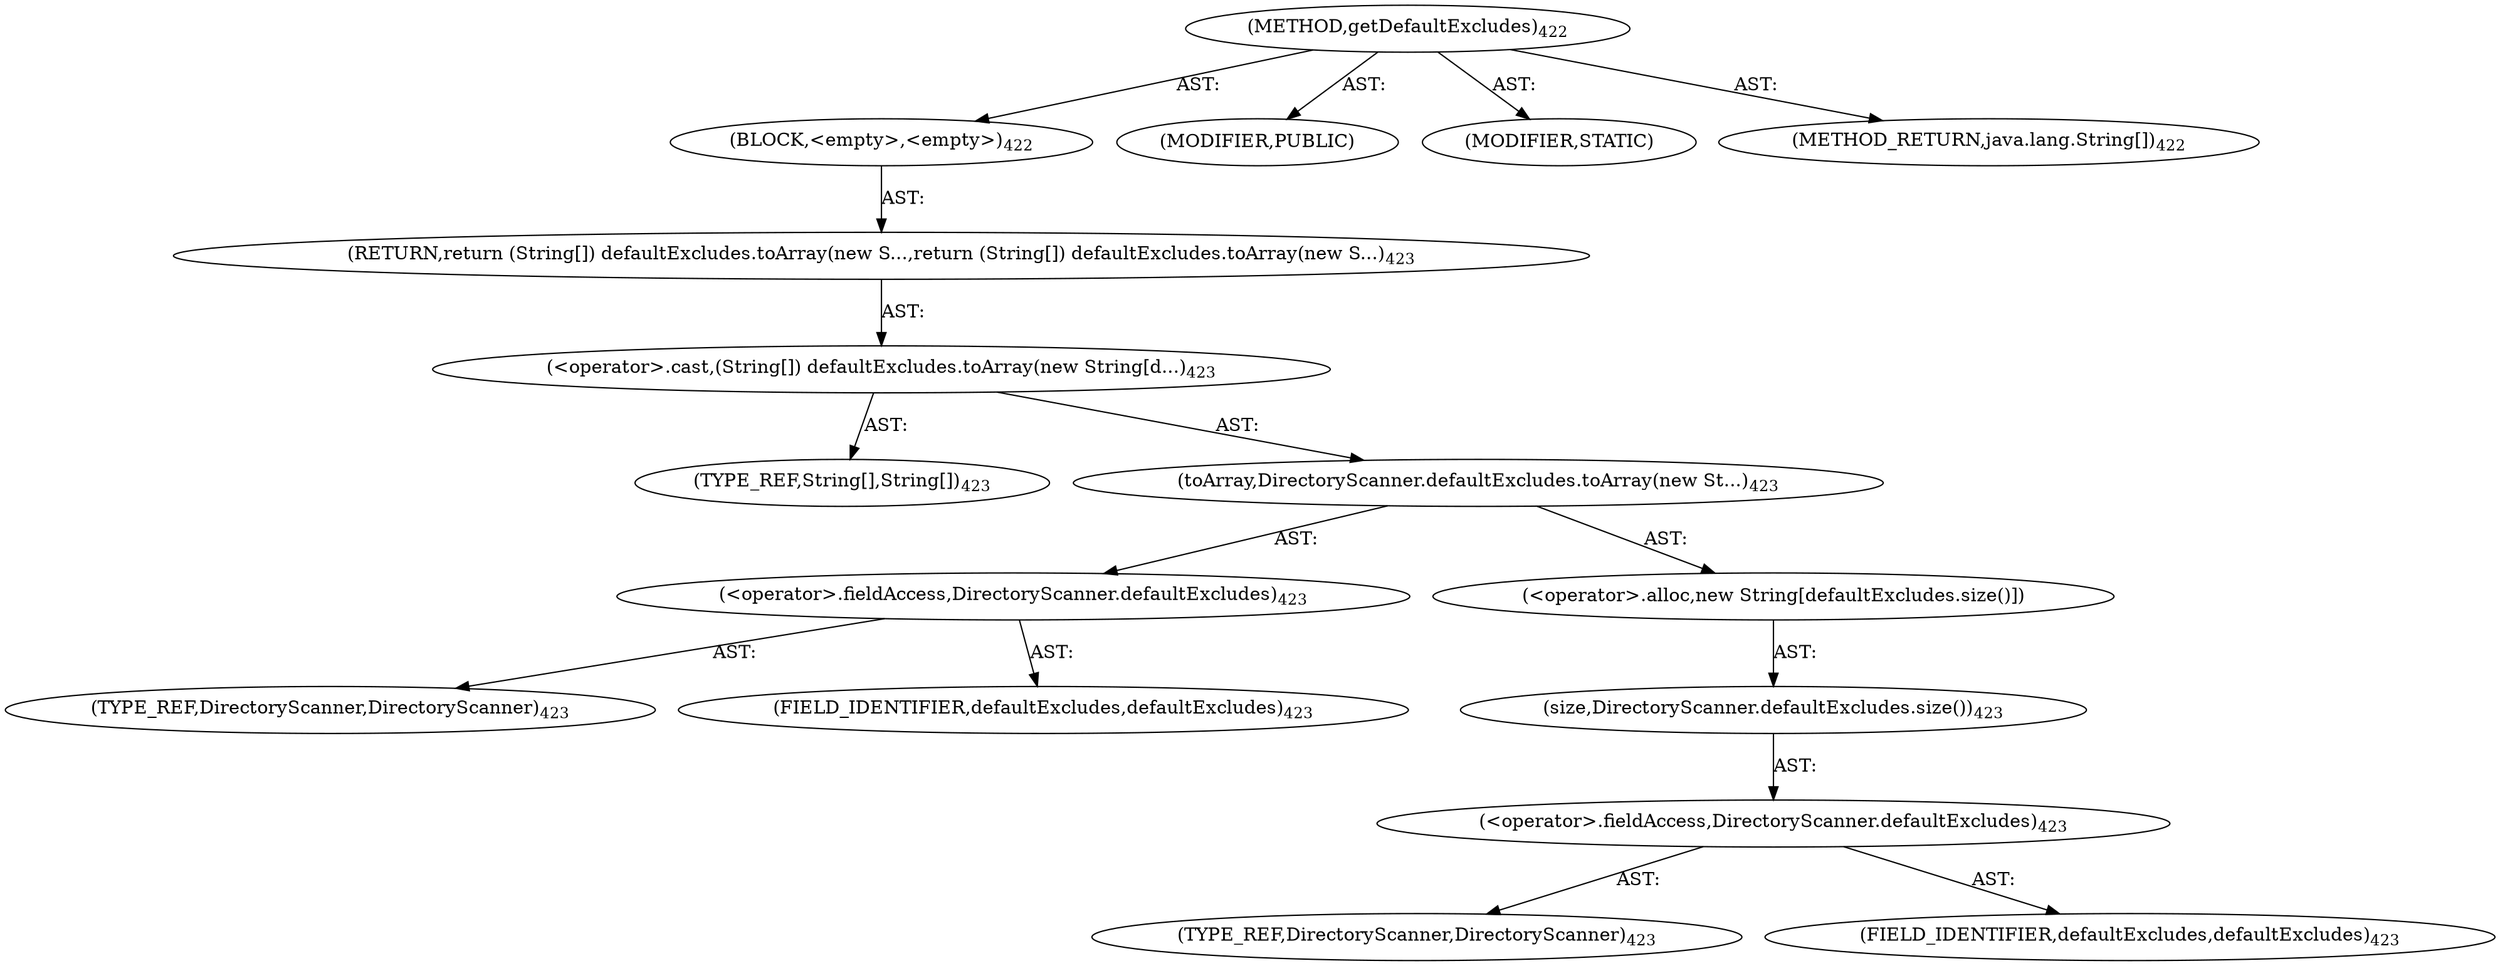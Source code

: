 digraph "getDefaultExcludes" {  
"111669149703" [label = <(METHOD,getDefaultExcludes)<SUB>422</SUB>> ]
"25769803783" [label = <(BLOCK,&lt;empty&gt;,&lt;empty&gt;)<SUB>422</SUB>> ]
"146028888070" [label = <(RETURN,return (String[]) defaultExcludes.toArray(new S...,return (String[]) defaultExcludes.toArray(new S...)<SUB>423</SUB>> ]
"30064771098" [label = <(&lt;operator&gt;.cast,(String[]) defaultExcludes.toArray(new String[d...)<SUB>423</SUB>> ]
"180388626432" [label = <(TYPE_REF,String[],String[])<SUB>423</SUB>> ]
"30064771099" [label = <(toArray,DirectoryScanner.defaultExcludes.toArray(new St...)<SUB>423</SUB>> ]
"30064771100" [label = <(&lt;operator&gt;.fieldAccess,DirectoryScanner.defaultExcludes)<SUB>423</SUB>> ]
"180388626433" [label = <(TYPE_REF,DirectoryScanner,DirectoryScanner)<SUB>423</SUB>> ]
"55834574857" [label = <(FIELD_IDENTIFIER,defaultExcludes,defaultExcludes)<SUB>423</SUB>> ]
"30064771101" [label = <(&lt;operator&gt;.alloc,new String[defaultExcludes.size()])> ]
"30064771102" [label = <(size,DirectoryScanner.defaultExcludes.size())<SUB>423</SUB>> ]
"30064771103" [label = <(&lt;operator&gt;.fieldAccess,DirectoryScanner.defaultExcludes)<SUB>423</SUB>> ]
"180388626434" [label = <(TYPE_REF,DirectoryScanner,DirectoryScanner)<SUB>423</SUB>> ]
"55834574858" [label = <(FIELD_IDENTIFIER,defaultExcludes,defaultExcludes)<SUB>423</SUB>> ]
"133143986214" [label = <(MODIFIER,PUBLIC)> ]
"133143986215" [label = <(MODIFIER,STATIC)> ]
"128849018887" [label = <(METHOD_RETURN,java.lang.String[])<SUB>422</SUB>> ]
  "111669149703" -> "25769803783"  [ label = "AST: "] 
  "111669149703" -> "133143986214"  [ label = "AST: "] 
  "111669149703" -> "133143986215"  [ label = "AST: "] 
  "111669149703" -> "128849018887"  [ label = "AST: "] 
  "25769803783" -> "146028888070"  [ label = "AST: "] 
  "146028888070" -> "30064771098"  [ label = "AST: "] 
  "30064771098" -> "180388626432"  [ label = "AST: "] 
  "30064771098" -> "30064771099"  [ label = "AST: "] 
  "30064771099" -> "30064771100"  [ label = "AST: "] 
  "30064771099" -> "30064771101"  [ label = "AST: "] 
  "30064771100" -> "180388626433"  [ label = "AST: "] 
  "30064771100" -> "55834574857"  [ label = "AST: "] 
  "30064771101" -> "30064771102"  [ label = "AST: "] 
  "30064771102" -> "30064771103"  [ label = "AST: "] 
  "30064771103" -> "180388626434"  [ label = "AST: "] 
  "30064771103" -> "55834574858"  [ label = "AST: "] 
}

